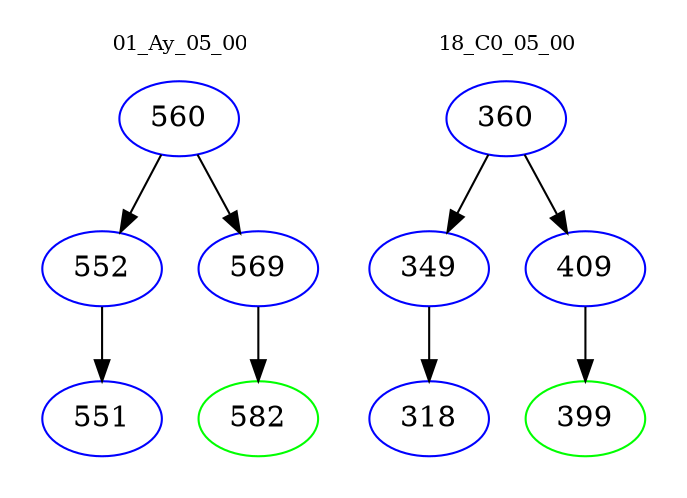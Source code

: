 digraph{
subgraph cluster_0 {
color = white
label = "01_Ay_05_00";
fontsize=10;
T0_560 [label="560", color="blue"]
T0_560 -> T0_552 [color="black"]
T0_552 [label="552", color="blue"]
T0_552 -> T0_551 [color="black"]
T0_551 [label="551", color="blue"]
T0_560 -> T0_569 [color="black"]
T0_569 [label="569", color="blue"]
T0_569 -> T0_582 [color="black"]
T0_582 [label="582", color="green"]
}
subgraph cluster_1 {
color = white
label = "18_C0_05_00";
fontsize=10;
T1_360 [label="360", color="blue"]
T1_360 -> T1_349 [color="black"]
T1_349 [label="349", color="blue"]
T1_349 -> T1_318 [color="black"]
T1_318 [label="318", color="blue"]
T1_360 -> T1_409 [color="black"]
T1_409 [label="409", color="blue"]
T1_409 -> T1_399 [color="black"]
T1_399 [label="399", color="green"]
}
}
